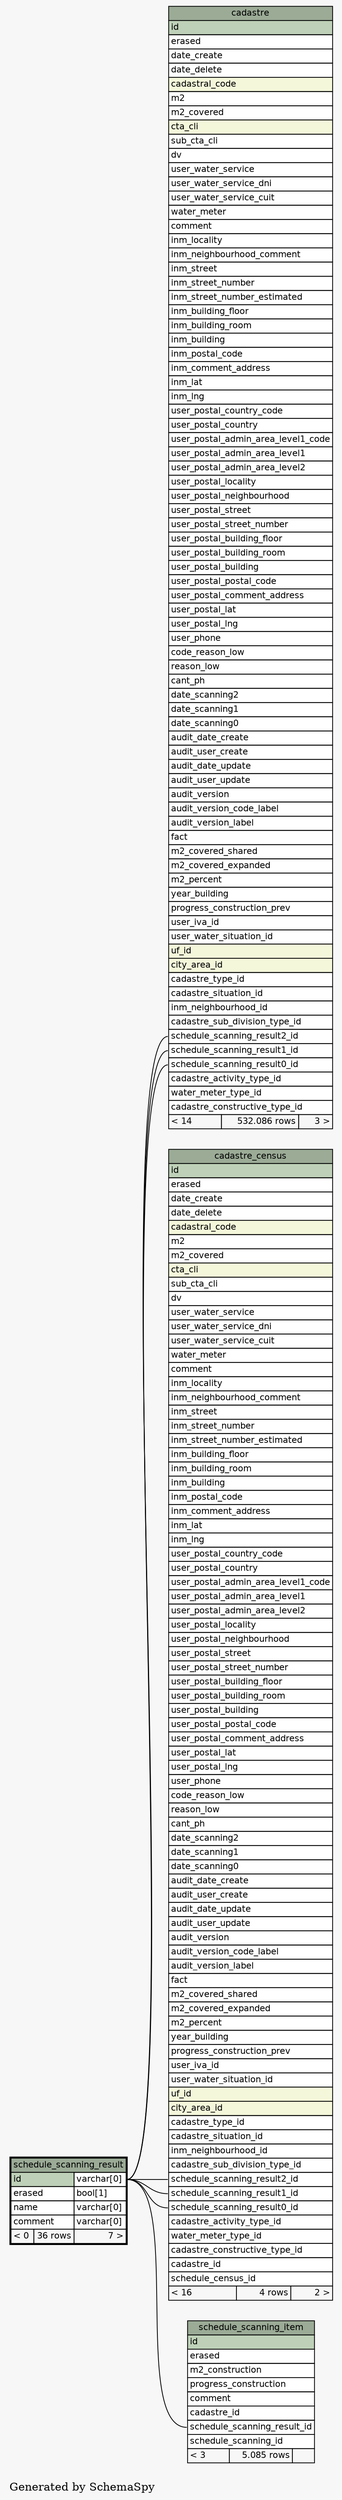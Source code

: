 // dot 2.38.0 on Linux 4.10.0-32-generic
digraph "oneDegreeRelationshipsGraph" {
  graph [
    rankdir="RL"
    bgcolor="#f7f7f7"
    label="\nGenerated by SchemaSpy"
    labeljust="l"
  ];
  node [
    fontname="Helvetica"
    fontsize="11"
    shape="plaintext"
  ];
  edge [
    arrowsize="0.8"
  ];
  "cadastre":"schedule_scanning_result0_id":w -> "schedule_scanning_result":"id.type":e [arrowtail=crowodot arrowhead=none];
  "cadastre":"schedule_scanning_result1_id":w -> "schedule_scanning_result":"id.type":e [arrowtail=crowodot arrowhead=none];
  "cadastre":"schedule_scanning_result2_id":w -> "schedule_scanning_result":"id.type":e [arrowtail=crowodot arrowhead=none];
  "cadastre_census":"schedule_scanning_result0_id":w -> "schedule_scanning_result":"id.type":e [arrowtail=crowodot arrowhead=none];
  "cadastre_census":"schedule_scanning_result1_id":w -> "schedule_scanning_result":"id.type":e [arrowtail=crowodot arrowhead=none];
  "cadastre_census":"schedule_scanning_result2_id":w -> "schedule_scanning_result":"id.type":e [arrowtail=crowodot arrowhead=none];
  "schedule_scanning_item":"schedule_scanning_result_id":w -> "schedule_scanning_result":"id.type":e [arrowtail=crowodot arrowhead=none];
  "cadastre" [
    label=<
    <TABLE BORDER="0" CELLBORDER="1" CELLSPACING="0" BGCOLOR="#ffffff">
      <TR><TD PORT="cadastre.heading" COLSPAN="3" BGCOLOR="#9bab96" ALIGN="CENTER">cadastre</TD></TR>
      <TR><TD PORT="id" COLSPAN="3" BGCOLOR="#bed1b8" ALIGN="LEFT">id</TD></TR>
      <TR><TD PORT="erased" COLSPAN="3" ALIGN="LEFT">erased</TD></TR>
      <TR><TD PORT="date_create" COLSPAN="3" ALIGN="LEFT">date_create</TD></TR>
      <TR><TD PORT="date_delete" COLSPAN="3" ALIGN="LEFT">date_delete</TD></TR>
      <TR><TD PORT="cadastral_code" COLSPAN="3" BGCOLOR="#f4f7da" ALIGN="LEFT">cadastral_code</TD></TR>
      <TR><TD PORT="m2" COLSPAN="3" ALIGN="LEFT">m2</TD></TR>
      <TR><TD PORT="m2_covered" COLSPAN="3" ALIGN="LEFT">m2_covered</TD></TR>
      <TR><TD PORT="cta_cli" COLSPAN="3" BGCOLOR="#f4f7da" ALIGN="LEFT">cta_cli</TD></TR>
      <TR><TD PORT="sub_cta_cli" COLSPAN="3" ALIGN="LEFT">sub_cta_cli</TD></TR>
      <TR><TD PORT="dv" COLSPAN="3" ALIGN="LEFT">dv</TD></TR>
      <TR><TD PORT="user_water_service" COLSPAN="3" ALIGN="LEFT">user_water_service</TD></TR>
      <TR><TD PORT="user_water_service_dni" COLSPAN="3" ALIGN="LEFT">user_water_service_dni</TD></TR>
      <TR><TD PORT="user_water_service_cuit" COLSPAN="3" ALIGN="LEFT">user_water_service_cuit</TD></TR>
      <TR><TD PORT="water_meter" COLSPAN="3" ALIGN="LEFT">water_meter</TD></TR>
      <TR><TD PORT="comment" COLSPAN="3" ALIGN="LEFT">comment</TD></TR>
      <TR><TD PORT="inm_locality" COLSPAN="3" ALIGN="LEFT">inm_locality</TD></TR>
      <TR><TD PORT="inm_neighbourhood_comment" COLSPAN="3" ALIGN="LEFT">inm_neighbourhood_comment</TD></TR>
      <TR><TD PORT="inm_street" COLSPAN="3" ALIGN="LEFT">inm_street</TD></TR>
      <TR><TD PORT="inm_street_number" COLSPAN="3" ALIGN="LEFT">inm_street_number</TD></TR>
      <TR><TD PORT="inm_street_number_estimated" COLSPAN="3" ALIGN="LEFT">inm_street_number_estimated</TD></TR>
      <TR><TD PORT="inm_building_floor" COLSPAN="3" ALIGN="LEFT">inm_building_floor</TD></TR>
      <TR><TD PORT="inm_building_room" COLSPAN="3" ALIGN="LEFT">inm_building_room</TD></TR>
      <TR><TD PORT="inm_building" COLSPAN="3" ALIGN="LEFT">inm_building</TD></TR>
      <TR><TD PORT="inm_postal_code" COLSPAN="3" ALIGN="LEFT">inm_postal_code</TD></TR>
      <TR><TD PORT="inm_comment_address" COLSPAN="3" ALIGN="LEFT">inm_comment_address</TD></TR>
      <TR><TD PORT="inm_lat" COLSPAN="3" ALIGN="LEFT">inm_lat</TD></TR>
      <TR><TD PORT="inm_lng" COLSPAN="3" ALIGN="LEFT">inm_lng</TD></TR>
      <TR><TD PORT="user_postal_country_code" COLSPAN="3" ALIGN="LEFT">user_postal_country_code</TD></TR>
      <TR><TD PORT="user_postal_country" COLSPAN="3" ALIGN="LEFT">user_postal_country</TD></TR>
      <TR><TD PORT="user_postal_admin_area_level1_code" COLSPAN="3" ALIGN="LEFT">user_postal_admin_area_level1_code</TD></TR>
      <TR><TD PORT="user_postal_admin_area_level1" COLSPAN="3" ALIGN="LEFT">user_postal_admin_area_level1</TD></TR>
      <TR><TD PORT="user_postal_admin_area_level2" COLSPAN="3" ALIGN="LEFT">user_postal_admin_area_level2</TD></TR>
      <TR><TD PORT="user_postal_locality" COLSPAN="3" ALIGN="LEFT">user_postal_locality</TD></TR>
      <TR><TD PORT="user_postal_neighbourhood" COLSPAN="3" ALIGN="LEFT">user_postal_neighbourhood</TD></TR>
      <TR><TD PORT="user_postal_street" COLSPAN="3" ALIGN="LEFT">user_postal_street</TD></TR>
      <TR><TD PORT="user_postal_street_number" COLSPAN="3" ALIGN="LEFT">user_postal_street_number</TD></TR>
      <TR><TD PORT="user_postal_building_floor" COLSPAN="3" ALIGN="LEFT">user_postal_building_floor</TD></TR>
      <TR><TD PORT="user_postal_building_room" COLSPAN="3" ALIGN="LEFT">user_postal_building_room</TD></TR>
      <TR><TD PORT="user_postal_building" COLSPAN="3" ALIGN="LEFT">user_postal_building</TD></TR>
      <TR><TD PORT="user_postal_postal_code" COLSPAN="3" ALIGN="LEFT">user_postal_postal_code</TD></TR>
      <TR><TD PORT="user_postal_comment_address" COLSPAN="3" ALIGN="LEFT">user_postal_comment_address</TD></TR>
      <TR><TD PORT="user_postal_lat" COLSPAN="3" ALIGN="LEFT">user_postal_lat</TD></TR>
      <TR><TD PORT="user_postal_lng" COLSPAN="3" ALIGN="LEFT">user_postal_lng</TD></TR>
      <TR><TD PORT="user_phone" COLSPAN="3" ALIGN="LEFT">user_phone</TD></TR>
      <TR><TD PORT="code_reason_low" COLSPAN="3" ALIGN="LEFT">code_reason_low</TD></TR>
      <TR><TD PORT="reason_low" COLSPAN="3" ALIGN="LEFT">reason_low</TD></TR>
      <TR><TD PORT="cant_ph" COLSPAN="3" ALIGN="LEFT">cant_ph</TD></TR>
      <TR><TD PORT="date_scanning2" COLSPAN="3" ALIGN="LEFT">date_scanning2</TD></TR>
      <TR><TD PORT="date_scanning1" COLSPAN="3" ALIGN="LEFT">date_scanning1</TD></TR>
      <TR><TD PORT="date_scanning0" COLSPAN="3" ALIGN="LEFT">date_scanning0</TD></TR>
      <TR><TD PORT="audit_date_create" COLSPAN="3" ALIGN="LEFT">audit_date_create</TD></TR>
      <TR><TD PORT="audit_user_create" COLSPAN="3" ALIGN="LEFT">audit_user_create</TD></TR>
      <TR><TD PORT="audit_date_update" COLSPAN="3" ALIGN="LEFT">audit_date_update</TD></TR>
      <TR><TD PORT="audit_user_update" COLSPAN="3" ALIGN="LEFT">audit_user_update</TD></TR>
      <TR><TD PORT="audit_version" COLSPAN="3" ALIGN="LEFT">audit_version</TD></TR>
      <TR><TD PORT="audit_version_code_label" COLSPAN="3" ALIGN="LEFT">audit_version_code_label</TD></TR>
      <TR><TD PORT="audit_version_label" COLSPAN="3" ALIGN="LEFT">audit_version_label</TD></TR>
      <TR><TD PORT="fact" COLSPAN="3" ALIGN="LEFT">fact</TD></TR>
      <TR><TD PORT="m2_covered_shared" COLSPAN="3" ALIGN="LEFT">m2_covered_shared</TD></TR>
      <TR><TD PORT="m2_covered_expanded" COLSPAN="3" ALIGN="LEFT">m2_covered_expanded</TD></TR>
      <TR><TD PORT="m2_percent" COLSPAN="3" ALIGN="LEFT">m2_percent</TD></TR>
      <TR><TD PORT="year_building" COLSPAN="3" ALIGN="LEFT">year_building</TD></TR>
      <TR><TD PORT="progress_construction_prev" COLSPAN="3" ALIGN="LEFT">progress_construction_prev</TD></TR>
      <TR><TD PORT="user_iva_id" COLSPAN="3" ALIGN="LEFT">user_iva_id</TD></TR>
      <TR><TD PORT="user_water_situation_id" COLSPAN="3" ALIGN="LEFT">user_water_situation_id</TD></TR>
      <TR><TD PORT="uf_id" COLSPAN="3" BGCOLOR="#f4f7da" ALIGN="LEFT">uf_id</TD></TR>
      <TR><TD PORT="city_area_id" COLSPAN="3" BGCOLOR="#f4f7da" ALIGN="LEFT">city_area_id</TD></TR>
      <TR><TD PORT="cadastre_type_id" COLSPAN="3" ALIGN="LEFT">cadastre_type_id</TD></TR>
      <TR><TD PORT="cadastre_situation_id" COLSPAN="3" ALIGN="LEFT">cadastre_situation_id</TD></TR>
      <TR><TD PORT="inm_neighbourhood_id" COLSPAN="3" ALIGN="LEFT">inm_neighbourhood_id</TD></TR>
      <TR><TD PORT="cadastre_sub_division_type_id" COLSPAN="3" ALIGN="LEFT">cadastre_sub_division_type_id</TD></TR>
      <TR><TD PORT="schedule_scanning_result2_id" COLSPAN="3" ALIGN="LEFT">schedule_scanning_result2_id</TD></TR>
      <TR><TD PORT="schedule_scanning_result1_id" COLSPAN="3" ALIGN="LEFT">schedule_scanning_result1_id</TD></TR>
      <TR><TD PORT="schedule_scanning_result0_id" COLSPAN="3" ALIGN="LEFT">schedule_scanning_result0_id</TD></TR>
      <TR><TD PORT="cadastre_activity_type_id" COLSPAN="3" ALIGN="LEFT">cadastre_activity_type_id</TD></TR>
      <TR><TD PORT="water_meter_type_id" COLSPAN="3" ALIGN="LEFT">water_meter_type_id</TD></TR>
      <TR><TD PORT="cadastre_constructive_type_id" COLSPAN="3" ALIGN="LEFT">cadastre_constructive_type_id</TD></TR>
      <TR><TD ALIGN="LEFT" BGCOLOR="#f7f7f7">&lt; 14</TD><TD ALIGN="RIGHT" BGCOLOR="#f7f7f7">532.086 rows</TD><TD ALIGN="RIGHT" BGCOLOR="#f7f7f7">3 &gt;</TD></TR>
    </TABLE>>
    URL="cadastre.html#graph"
    tooltip="cadastre"
  ];
  "cadastre_census" [
    label=<
    <TABLE BORDER="0" CELLBORDER="1" CELLSPACING="0" BGCOLOR="#ffffff">
      <TR><TD PORT="cadastre_census.heading" COLSPAN="3" BGCOLOR="#9bab96" ALIGN="CENTER">cadastre_census</TD></TR>
      <TR><TD PORT="id" COLSPAN="3" BGCOLOR="#bed1b8" ALIGN="LEFT">id</TD></TR>
      <TR><TD PORT="erased" COLSPAN="3" ALIGN="LEFT">erased</TD></TR>
      <TR><TD PORT="date_create" COLSPAN="3" ALIGN="LEFT">date_create</TD></TR>
      <TR><TD PORT="date_delete" COLSPAN="3" ALIGN="LEFT">date_delete</TD></TR>
      <TR><TD PORT="cadastral_code" COLSPAN="3" BGCOLOR="#f4f7da" ALIGN="LEFT">cadastral_code</TD></TR>
      <TR><TD PORT="m2" COLSPAN="3" ALIGN="LEFT">m2</TD></TR>
      <TR><TD PORT="m2_covered" COLSPAN="3" ALIGN="LEFT">m2_covered</TD></TR>
      <TR><TD PORT="cta_cli" COLSPAN="3" BGCOLOR="#f4f7da" ALIGN="LEFT">cta_cli</TD></TR>
      <TR><TD PORT="sub_cta_cli" COLSPAN="3" ALIGN="LEFT">sub_cta_cli</TD></TR>
      <TR><TD PORT="dv" COLSPAN="3" ALIGN="LEFT">dv</TD></TR>
      <TR><TD PORT="user_water_service" COLSPAN="3" ALIGN="LEFT">user_water_service</TD></TR>
      <TR><TD PORT="user_water_service_dni" COLSPAN="3" ALIGN="LEFT">user_water_service_dni</TD></TR>
      <TR><TD PORT="user_water_service_cuit" COLSPAN="3" ALIGN="LEFT">user_water_service_cuit</TD></TR>
      <TR><TD PORT="water_meter" COLSPAN="3" ALIGN="LEFT">water_meter</TD></TR>
      <TR><TD PORT="comment" COLSPAN="3" ALIGN="LEFT">comment</TD></TR>
      <TR><TD PORT="inm_locality" COLSPAN="3" ALIGN="LEFT">inm_locality</TD></TR>
      <TR><TD PORT="inm_neighbourhood_comment" COLSPAN="3" ALIGN="LEFT">inm_neighbourhood_comment</TD></TR>
      <TR><TD PORT="inm_street" COLSPAN="3" ALIGN="LEFT">inm_street</TD></TR>
      <TR><TD PORT="inm_street_number" COLSPAN="3" ALIGN="LEFT">inm_street_number</TD></TR>
      <TR><TD PORT="inm_street_number_estimated" COLSPAN="3" ALIGN="LEFT">inm_street_number_estimated</TD></TR>
      <TR><TD PORT="inm_building_floor" COLSPAN="3" ALIGN="LEFT">inm_building_floor</TD></TR>
      <TR><TD PORT="inm_building_room" COLSPAN="3" ALIGN="LEFT">inm_building_room</TD></TR>
      <TR><TD PORT="inm_building" COLSPAN="3" ALIGN="LEFT">inm_building</TD></TR>
      <TR><TD PORT="inm_postal_code" COLSPAN="3" ALIGN="LEFT">inm_postal_code</TD></TR>
      <TR><TD PORT="inm_comment_address" COLSPAN="3" ALIGN="LEFT">inm_comment_address</TD></TR>
      <TR><TD PORT="inm_lat" COLSPAN="3" ALIGN="LEFT">inm_lat</TD></TR>
      <TR><TD PORT="inm_lng" COLSPAN="3" ALIGN="LEFT">inm_lng</TD></TR>
      <TR><TD PORT="user_postal_country_code" COLSPAN="3" ALIGN="LEFT">user_postal_country_code</TD></TR>
      <TR><TD PORT="user_postal_country" COLSPAN="3" ALIGN="LEFT">user_postal_country</TD></TR>
      <TR><TD PORT="user_postal_admin_area_level1_code" COLSPAN="3" ALIGN="LEFT">user_postal_admin_area_level1_code</TD></TR>
      <TR><TD PORT="user_postal_admin_area_level1" COLSPAN="3" ALIGN="LEFT">user_postal_admin_area_level1</TD></TR>
      <TR><TD PORT="user_postal_admin_area_level2" COLSPAN="3" ALIGN="LEFT">user_postal_admin_area_level2</TD></TR>
      <TR><TD PORT="user_postal_locality" COLSPAN="3" ALIGN="LEFT">user_postal_locality</TD></TR>
      <TR><TD PORT="user_postal_neighbourhood" COLSPAN="3" ALIGN="LEFT">user_postal_neighbourhood</TD></TR>
      <TR><TD PORT="user_postal_street" COLSPAN="3" ALIGN="LEFT">user_postal_street</TD></TR>
      <TR><TD PORT="user_postal_street_number" COLSPAN="3" ALIGN="LEFT">user_postal_street_number</TD></TR>
      <TR><TD PORT="user_postal_building_floor" COLSPAN="3" ALIGN="LEFT">user_postal_building_floor</TD></TR>
      <TR><TD PORT="user_postal_building_room" COLSPAN="3" ALIGN="LEFT">user_postal_building_room</TD></TR>
      <TR><TD PORT="user_postal_building" COLSPAN="3" ALIGN="LEFT">user_postal_building</TD></TR>
      <TR><TD PORT="user_postal_postal_code" COLSPAN="3" ALIGN="LEFT">user_postal_postal_code</TD></TR>
      <TR><TD PORT="user_postal_comment_address" COLSPAN="3" ALIGN="LEFT">user_postal_comment_address</TD></TR>
      <TR><TD PORT="user_postal_lat" COLSPAN="3" ALIGN="LEFT">user_postal_lat</TD></TR>
      <TR><TD PORT="user_postal_lng" COLSPAN="3" ALIGN="LEFT">user_postal_lng</TD></TR>
      <TR><TD PORT="user_phone" COLSPAN="3" ALIGN="LEFT">user_phone</TD></TR>
      <TR><TD PORT="code_reason_low" COLSPAN="3" ALIGN="LEFT">code_reason_low</TD></TR>
      <TR><TD PORT="reason_low" COLSPAN="3" ALIGN="LEFT">reason_low</TD></TR>
      <TR><TD PORT="cant_ph" COLSPAN="3" ALIGN="LEFT">cant_ph</TD></TR>
      <TR><TD PORT="date_scanning2" COLSPAN="3" ALIGN="LEFT">date_scanning2</TD></TR>
      <TR><TD PORT="date_scanning1" COLSPAN="3" ALIGN="LEFT">date_scanning1</TD></TR>
      <TR><TD PORT="date_scanning0" COLSPAN="3" ALIGN="LEFT">date_scanning0</TD></TR>
      <TR><TD PORT="audit_date_create" COLSPAN="3" ALIGN="LEFT">audit_date_create</TD></TR>
      <TR><TD PORT="audit_user_create" COLSPAN="3" ALIGN="LEFT">audit_user_create</TD></TR>
      <TR><TD PORT="audit_date_update" COLSPAN="3" ALIGN="LEFT">audit_date_update</TD></TR>
      <TR><TD PORT="audit_user_update" COLSPAN="3" ALIGN="LEFT">audit_user_update</TD></TR>
      <TR><TD PORT="audit_version" COLSPAN="3" ALIGN="LEFT">audit_version</TD></TR>
      <TR><TD PORT="audit_version_code_label" COLSPAN="3" ALIGN="LEFT">audit_version_code_label</TD></TR>
      <TR><TD PORT="audit_version_label" COLSPAN="3" ALIGN="LEFT">audit_version_label</TD></TR>
      <TR><TD PORT="fact" COLSPAN="3" ALIGN="LEFT">fact</TD></TR>
      <TR><TD PORT="m2_covered_shared" COLSPAN="3" ALIGN="LEFT">m2_covered_shared</TD></TR>
      <TR><TD PORT="m2_covered_expanded" COLSPAN="3" ALIGN="LEFT">m2_covered_expanded</TD></TR>
      <TR><TD PORT="m2_percent" COLSPAN="3" ALIGN="LEFT">m2_percent</TD></TR>
      <TR><TD PORT="year_building" COLSPAN="3" ALIGN="LEFT">year_building</TD></TR>
      <TR><TD PORT="progress_construction_prev" COLSPAN="3" ALIGN="LEFT">progress_construction_prev</TD></TR>
      <TR><TD PORT="user_iva_id" COLSPAN="3" ALIGN="LEFT">user_iva_id</TD></TR>
      <TR><TD PORT="user_water_situation_id" COLSPAN="3" ALIGN="LEFT">user_water_situation_id</TD></TR>
      <TR><TD PORT="uf_id" COLSPAN="3" BGCOLOR="#f4f7da" ALIGN="LEFT">uf_id</TD></TR>
      <TR><TD PORT="city_area_id" COLSPAN="3" BGCOLOR="#f4f7da" ALIGN="LEFT">city_area_id</TD></TR>
      <TR><TD PORT="cadastre_type_id" COLSPAN="3" ALIGN="LEFT">cadastre_type_id</TD></TR>
      <TR><TD PORT="cadastre_situation_id" COLSPAN="3" ALIGN="LEFT">cadastre_situation_id</TD></TR>
      <TR><TD PORT="inm_neighbourhood_id" COLSPAN="3" ALIGN="LEFT">inm_neighbourhood_id</TD></TR>
      <TR><TD PORT="cadastre_sub_division_type_id" COLSPAN="3" ALIGN="LEFT">cadastre_sub_division_type_id</TD></TR>
      <TR><TD PORT="schedule_scanning_result2_id" COLSPAN="3" ALIGN="LEFT">schedule_scanning_result2_id</TD></TR>
      <TR><TD PORT="schedule_scanning_result1_id" COLSPAN="3" ALIGN="LEFT">schedule_scanning_result1_id</TD></TR>
      <TR><TD PORT="schedule_scanning_result0_id" COLSPAN="3" ALIGN="LEFT">schedule_scanning_result0_id</TD></TR>
      <TR><TD PORT="cadastre_activity_type_id" COLSPAN="3" ALIGN="LEFT">cadastre_activity_type_id</TD></TR>
      <TR><TD PORT="water_meter_type_id" COLSPAN="3" ALIGN="LEFT">water_meter_type_id</TD></TR>
      <TR><TD PORT="cadastre_constructive_type_id" COLSPAN="3" ALIGN="LEFT">cadastre_constructive_type_id</TD></TR>
      <TR><TD PORT="cadastre_id" COLSPAN="3" ALIGN="LEFT">cadastre_id</TD></TR>
      <TR><TD PORT="schedule_census_id" COLSPAN="3" ALIGN="LEFT">schedule_census_id</TD></TR>
      <TR><TD ALIGN="LEFT" BGCOLOR="#f7f7f7">&lt; 16</TD><TD ALIGN="RIGHT" BGCOLOR="#f7f7f7">4 rows</TD><TD ALIGN="RIGHT" BGCOLOR="#f7f7f7">2 &gt;</TD></TR>
    </TABLE>>
    URL="cadastre_census.html#graph"
    tooltip="cadastre_census"
  ];
  "schedule_scanning_item" [
    label=<
    <TABLE BORDER="0" CELLBORDER="1" CELLSPACING="0" BGCOLOR="#ffffff">
      <TR><TD PORT="schedule_scanning_item.heading" COLSPAN="3" BGCOLOR="#9bab96" ALIGN="CENTER">schedule_scanning_item</TD></TR>
      <TR><TD PORT="id" COLSPAN="3" BGCOLOR="#bed1b8" ALIGN="LEFT">id</TD></TR>
      <TR><TD PORT="erased" COLSPAN="3" ALIGN="LEFT">erased</TD></TR>
      <TR><TD PORT="m2_construction" COLSPAN="3" ALIGN="LEFT">m2_construction</TD></TR>
      <TR><TD PORT="progress_construction" COLSPAN="3" ALIGN="LEFT">progress_construction</TD></TR>
      <TR><TD PORT="comment" COLSPAN="3" ALIGN="LEFT">comment</TD></TR>
      <TR><TD PORT="cadastre_id" COLSPAN="3" ALIGN="LEFT">cadastre_id</TD></TR>
      <TR><TD PORT="schedule_scanning_result_id" COLSPAN="3" ALIGN="LEFT">schedule_scanning_result_id</TD></TR>
      <TR><TD PORT="schedule_scanning_id" COLSPAN="3" ALIGN="LEFT">schedule_scanning_id</TD></TR>
      <TR><TD ALIGN="LEFT" BGCOLOR="#f7f7f7">&lt; 3</TD><TD ALIGN="RIGHT" BGCOLOR="#f7f7f7">5.085 rows</TD><TD ALIGN="RIGHT" BGCOLOR="#f7f7f7">  </TD></TR>
    </TABLE>>
    URL="schedule_scanning_item.html#graph"
    tooltip="schedule_scanning_item"
  ];
  "schedule_scanning_result" [
    label=<
    <TABLE BORDER="2" CELLBORDER="1" CELLSPACING="0" BGCOLOR="#ffffff">
      <TR><TD PORT="schedule_scanning_result.heading" COLSPAN="3" BGCOLOR="#9bab96" ALIGN="CENTER">schedule_scanning_result</TD></TR>
      <TR><TD PORT="id" COLSPAN="2" BGCOLOR="#bed1b8" ALIGN="LEFT">id</TD><TD PORT="id.type" ALIGN="LEFT">varchar[0]</TD></TR>
      <TR><TD PORT="erased" COLSPAN="2" ALIGN="LEFT">erased</TD><TD PORT="erased.type" ALIGN="LEFT">bool[1]</TD></TR>
      <TR><TD PORT="name" COLSPAN="2" ALIGN="LEFT">name</TD><TD PORT="name.type" ALIGN="LEFT">varchar[0]</TD></TR>
      <TR><TD PORT="comment" COLSPAN="2" ALIGN="LEFT">comment</TD><TD PORT="comment.type" ALIGN="LEFT">varchar[0]</TD></TR>
      <TR><TD ALIGN="LEFT" BGCOLOR="#f7f7f7">&lt; 0</TD><TD ALIGN="RIGHT" BGCOLOR="#f7f7f7">36 rows</TD><TD ALIGN="RIGHT" BGCOLOR="#f7f7f7">7 &gt;</TD></TR>
    </TABLE>>
    URL="schedule_scanning_result.html#"
    tooltip="schedule_scanning_result"
  ];
}
